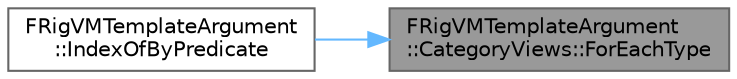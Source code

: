 digraph "FRigVMTemplateArgument::CategoryViews::ForEachType"
{
 // INTERACTIVE_SVG=YES
 // LATEX_PDF_SIZE
  bgcolor="transparent";
  edge [fontname=Helvetica,fontsize=10,labelfontname=Helvetica,labelfontsize=10];
  node [fontname=Helvetica,fontsize=10,shape=box,height=0.2,width=0.4];
  rankdir="RL";
  Node1 [id="Node000001",label="FRigVMTemplateArgument\l::CategoryViews::ForEachType",height=0.2,width=0.4,color="gray40", fillcolor="grey60", style="filled", fontcolor="black",tooltip=" "];
  Node1 -> Node2 [id="edge1_Node000001_Node000002",dir="back",color="steelblue1",style="solid",tooltip=" "];
  Node2 [id="Node000002",label="FRigVMTemplateArgument\l::IndexOfByPredicate",height=0.2,width=0.4,color="grey40", fillcolor="white", style="filled",URL="$db/d3f/structFRigVMTemplateArgument.html#a3904fb3e1710e087f925a338f1b227b6",tooltip=" "];
}
